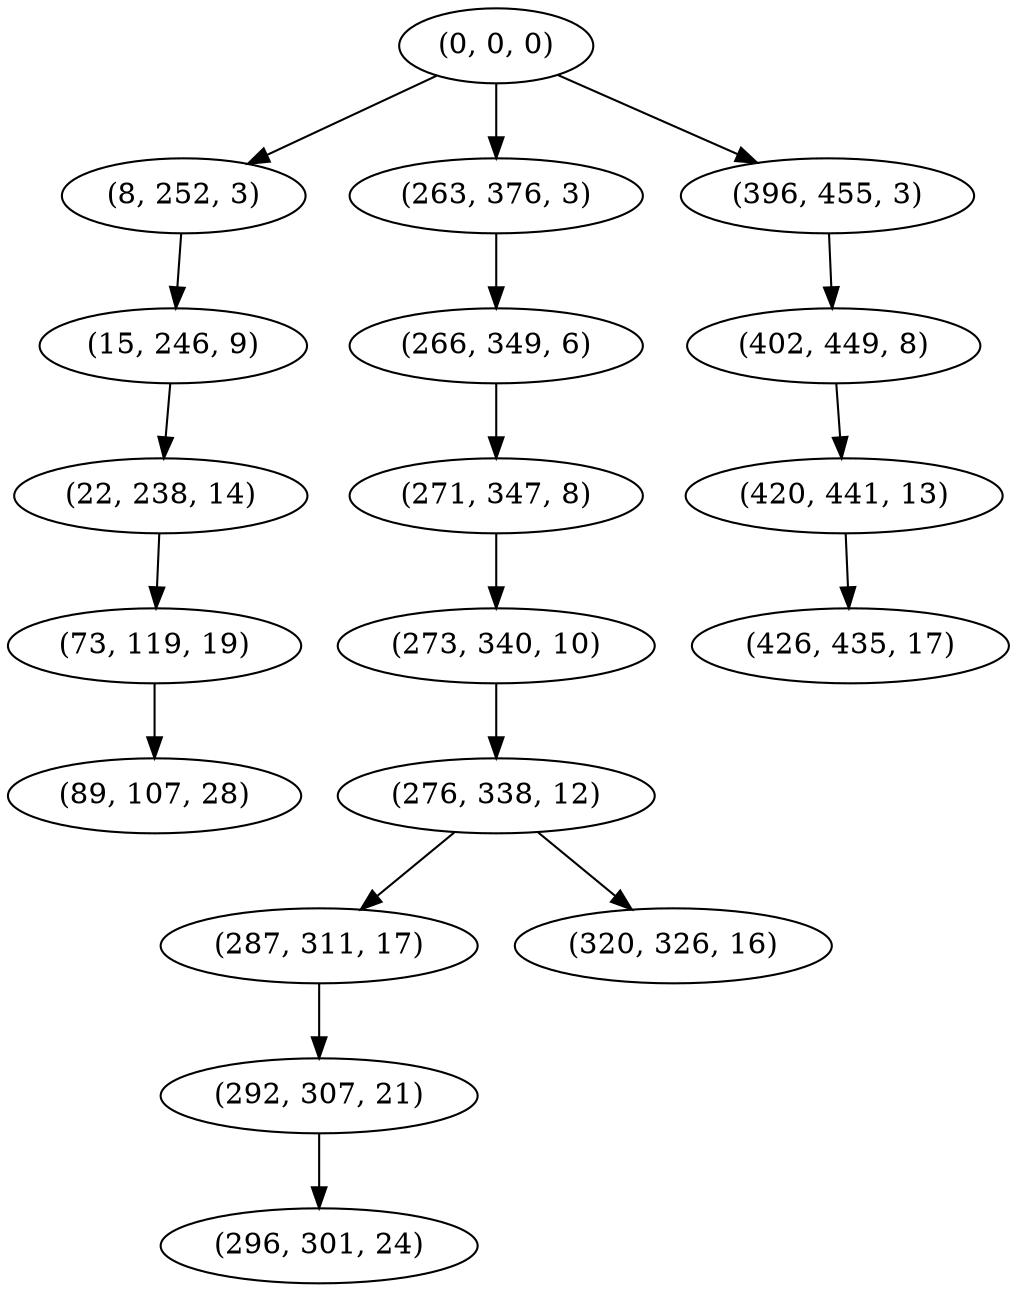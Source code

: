 digraph tree {
    "(0, 0, 0)";
    "(8, 252, 3)";
    "(15, 246, 9)";
    "(22, 238, 14)";
    "(73, 119, 19)";
    "(89, 107, 28)";
    "(263, 376, 3)";
    "(266, 349, 6)";
    "(271, 347, 8)";
    "(273, 340, 10)";
    "(276, 338, 12)";
    "(287, 311, 17)";
    "(292, 307, 21)";
    "(296, 301, 24)";
    "(320, 326, 16)";
    "(396, 455, 3)";
    "(402, 449, 8)";
    "(420, 441, 13)";
    "(426, 435, 17)";
    "(0, 0, 0)" -> "(8, 252, 3)";
    "(0, 0, 0)" -> "(263, 376, 3)";
    "(0, 0, 0)" -> "(396, 455, 3)";
    "(8, 252, 3)" -> "(15, 246, 9)";
    "(15, 246, 9)" -> "(22, 238, 14)";
    "(22, 238, 14)" -> "(73, 119, 19)";
    "(73, 119, 19)" -> "(89, 107, 28)";
    "(263, 376, 3)" -> "(266, 349, 6)";
    "(266, 349, 6)" -> "(271, 347, 8)";
    "(271, 347, 8)" -> "(273, 340, 10)";
    "(273, 340, 10)" -> "(276, 338, 12)";
    "(276, 338, 12)" -> "(287, 311, 17)";
    "(276, 338, 12)" -> "(320, 326, 16)";
    "(287, 311, 17)" -> "(292, 307, 21)";
    "(292, 307, 21)" -> "(296, 301, 24)";
    "(396, 455, 3)" -> "(402, 449, 8)";
    "(402, 449, 8)" -> "(420, 441, 13)";
    "(420, 441, 13)" -> "(426, 435, 17)";
}
